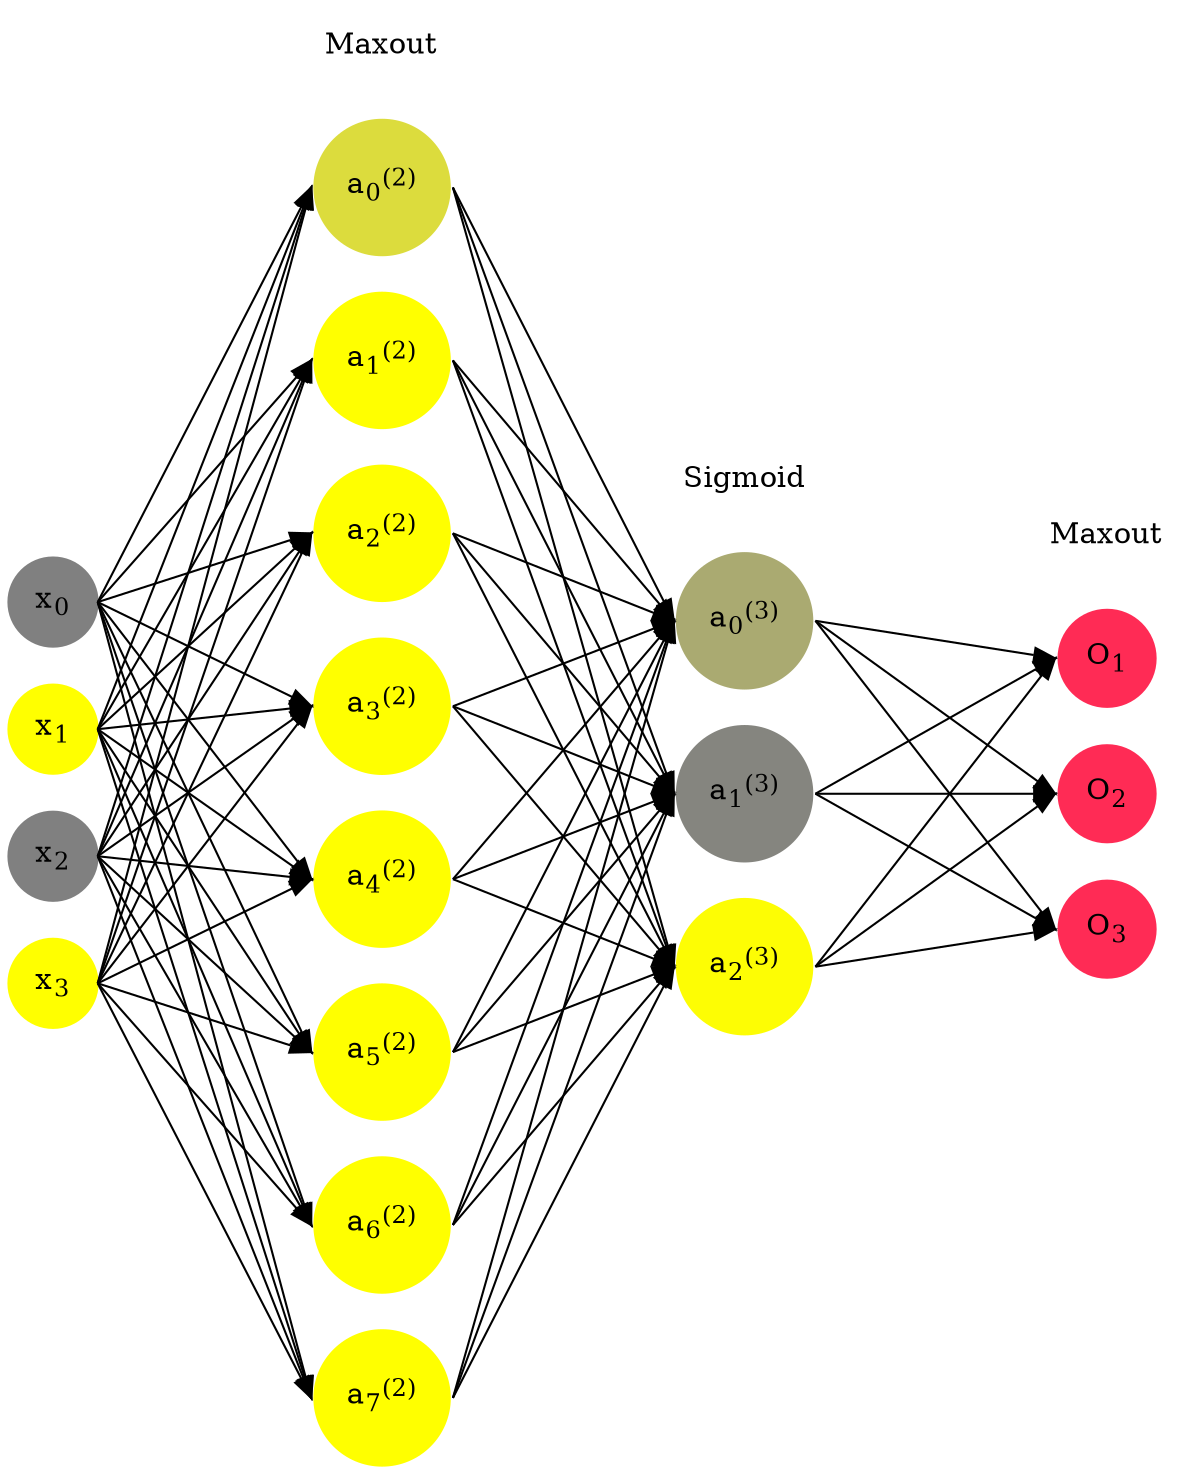 digraph G {
	rankdir = LR;
	splines=false;
	edge[style=invis];
	ranksep= 1.4;
	{
	node [shape=circle, color="0.1667, 0.0, 0.5", style=filled, fillcolor="0.1667, 0.0, 0.5"];
	x0 [label=<x<sub>0</sub>>];
	}
	{
	node [shape=circle, color="0.1667, 1.0, 1.0", style=filled, fillcolor="0.1667, 1.0, 1.0"];
	x1 [label=<x<sub>1</sub>>];
	}
	{
	node [shape=circle, color="0.1667, 0.0, 0.5", style=filled, fillcolor="0.1667, 0.0, 0.5"];
	x2 [label=<x<sub>2</sub>>];
	}
	{
	node [shape=circle, color="0.1667, 1.0, 1.0", style=filled, fillcolor="0.1667, 1.0, 1.0"];
	x3 [label=<x<sub>3</sub>>];
	}
	{
	node [shape=circle, color="0.1667, 0.721704, 0.860852", style=filled, fillcolor="0.1667, 0.721704, 0.860852"];
	a02 [label=<a<sub>0</sub><sup>(2)</sup>>];
	}
	{
	node [shape=circle, color="0.1667, 1.597687, 1.298844", style=filled, fillcolor="0.1667, 1.597687, 1.298844"];
	a12 [label=<a<sub>1</sub><sup>(2)</sup>>];
	}
	{
	node [shape=circle, color="0.1667, 3.062981, 2.031491", style=filled, fillcolor="0.1667, 3.062981, 2.031491"];
	a22 [label=<a<sub>2</sub><sup>(2)</sup>>];
	}
	{
	node [shape=circle, color="0.1667, 3.062981, 2.031491", style=filled, fillcolor="0.1667, 3.062981, 2.031491"];
	a32 [label=<a<sub>3</sub><sup>(2)</sup>>];
	}
	{
	node [shape=circle, color="0.1667, 3.062981, 2.031491", style=filled, fillcolor="0.1667, 3.062981, 2.031491"];
	a42 [label=<a<sub>4</sub><sup>(2)</sup>>];
	}
	{
	node [shape=circle, color="0.1667, 3.062981, 2.031491", style=filled, fillcolor="0.1667, 3.062981, 2.031491"];
	a52 [label=<a<sub>5</sub><sup>(2)</sup>>];
	}
	{
	node [shape=circle, color="0.1667, 3.062981, 2.031491", style=filled, fillcolor="0.1667, 3.062981, 2.031491"];
	a62 [label=<a<sub>6</sub><sup>(2)</sup>>];
	}
	{
	node [shape=circle, color="0.1667, 3.062981, 2.031491", style=filled, fillcolor="0.1667, 3.062981, 2.031491"];
	a72 [label=<a<sub>7</sub><sup>(2)</sup>>];
	}
	{
	node [shape=circle, color="0.1667, 0.332815, 0.666407", style=filled, fillcolor="0.1667, 0.332815, 0.666407"];
	a03 [label=<a<sub>0</sub><sup>(3)</sup>>];
	}
	{
	node [shape=circle, color="0.1667, 0.041950, 0.520975", style=filled, fillcolor="0.1667, 0.041950, 0.520975"];
	a13 [label=<a<sub>1</sub><sup>(3)</sup>>];
	}
	{
	node [shape=circle, color="0.1667, 0.981223, 0.990611", style=filled, fillcolor="0.1667, 0.981223, 0.990611"];
	a23 [label=<a<sub>2</sub><sup>(3)</sup>>];
	}
	{
	node [shape=circle, color="0.9667, 0.83, 1.0", style=filled, fillcolor="0.9667, 0.83, 1.0"];
	O1 [label=<O<sub>1</sub>>];
	}
	{
	node [shape=circle, color="0.9667, 0.83, 1.0", style=filled, fillcolor="0.9667, 0.83, 1.0"];
	O2 [label=<O<sub>2</sub>>];
	}
	{
	node [shape=circle, color="0.9667, 0.83, 1.0", style=filled, fillcolor="0.9667, 0.83, 1.0"];
	O3 [label=<O<sub>3</sub>>];
	}
	{
	rank=same;
	x0->x1->x2->x3;
	}
	{
	rank=same;
	a02->a12->a22->a32->a42->a52->a62->a72;
	}
	{
	rank=same;
	a03->a13->a23;
	}
	{
	rank=same;
	O1->O2->O3;
	}
	l1 [shape=plaintext,label="Maxout"];
	l1->a02;
	{rank=same; l1;a02};
	l2 [shape=plaintext,label="Sigmoid"];
	l2->a03;
	{rank=same; l2;a03};
	l3 [shape=plaintext,label="Maxout"];
	l3->O1;
	{rank=same; l3;O1};
edge[style=solid, tailport=e, headport=w];
	{x0;x1;x2;x3} -> {a02;a12;a22;a32;a42;a52;a62;a72};
	{a02;a12;a22;a32;a42;a52;a62;a72} -> {a03;a13;a23};
	{a03;a13;a23} -> {O1,O2,O3};
}